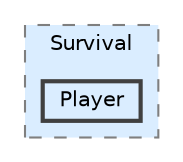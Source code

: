 digraph "Q:/IdleWave/Projet/Assets/Scripts/RogueGenesia/Survival/Player"
{
 // LATEX_PDF_SIZE
  bgcolor="transparent";
  edge [fontname=Helvetica,fontsize=10,labelfontname=Helvetica,labelfontsize=10];
  node [fontname=Helvetica,fontsize=10,shape=box,height=0.2,width=0.4];
  compound=true
  subgraph clusterdir_2d909ba704f47538bf61aa9015000ce8 {
    graph [ bgcolor="#daedff", pencolor="grey50", label="Survival", fontname=Helvetica,fontsize=10 style="filled,dashed", URL="dir_2d909ba704f47538bf61aa9015000ce8.html",tooltip=""]
  dir_a252a09db4fcea31b698fb9f4db4f12e [label="Player", fillcolor="#daedff", color="grey25", style="filled,bold", URL="dir_a252a09db4fcea31b698fb9f4db4f12e.html",tooltip=""];
  }
}
